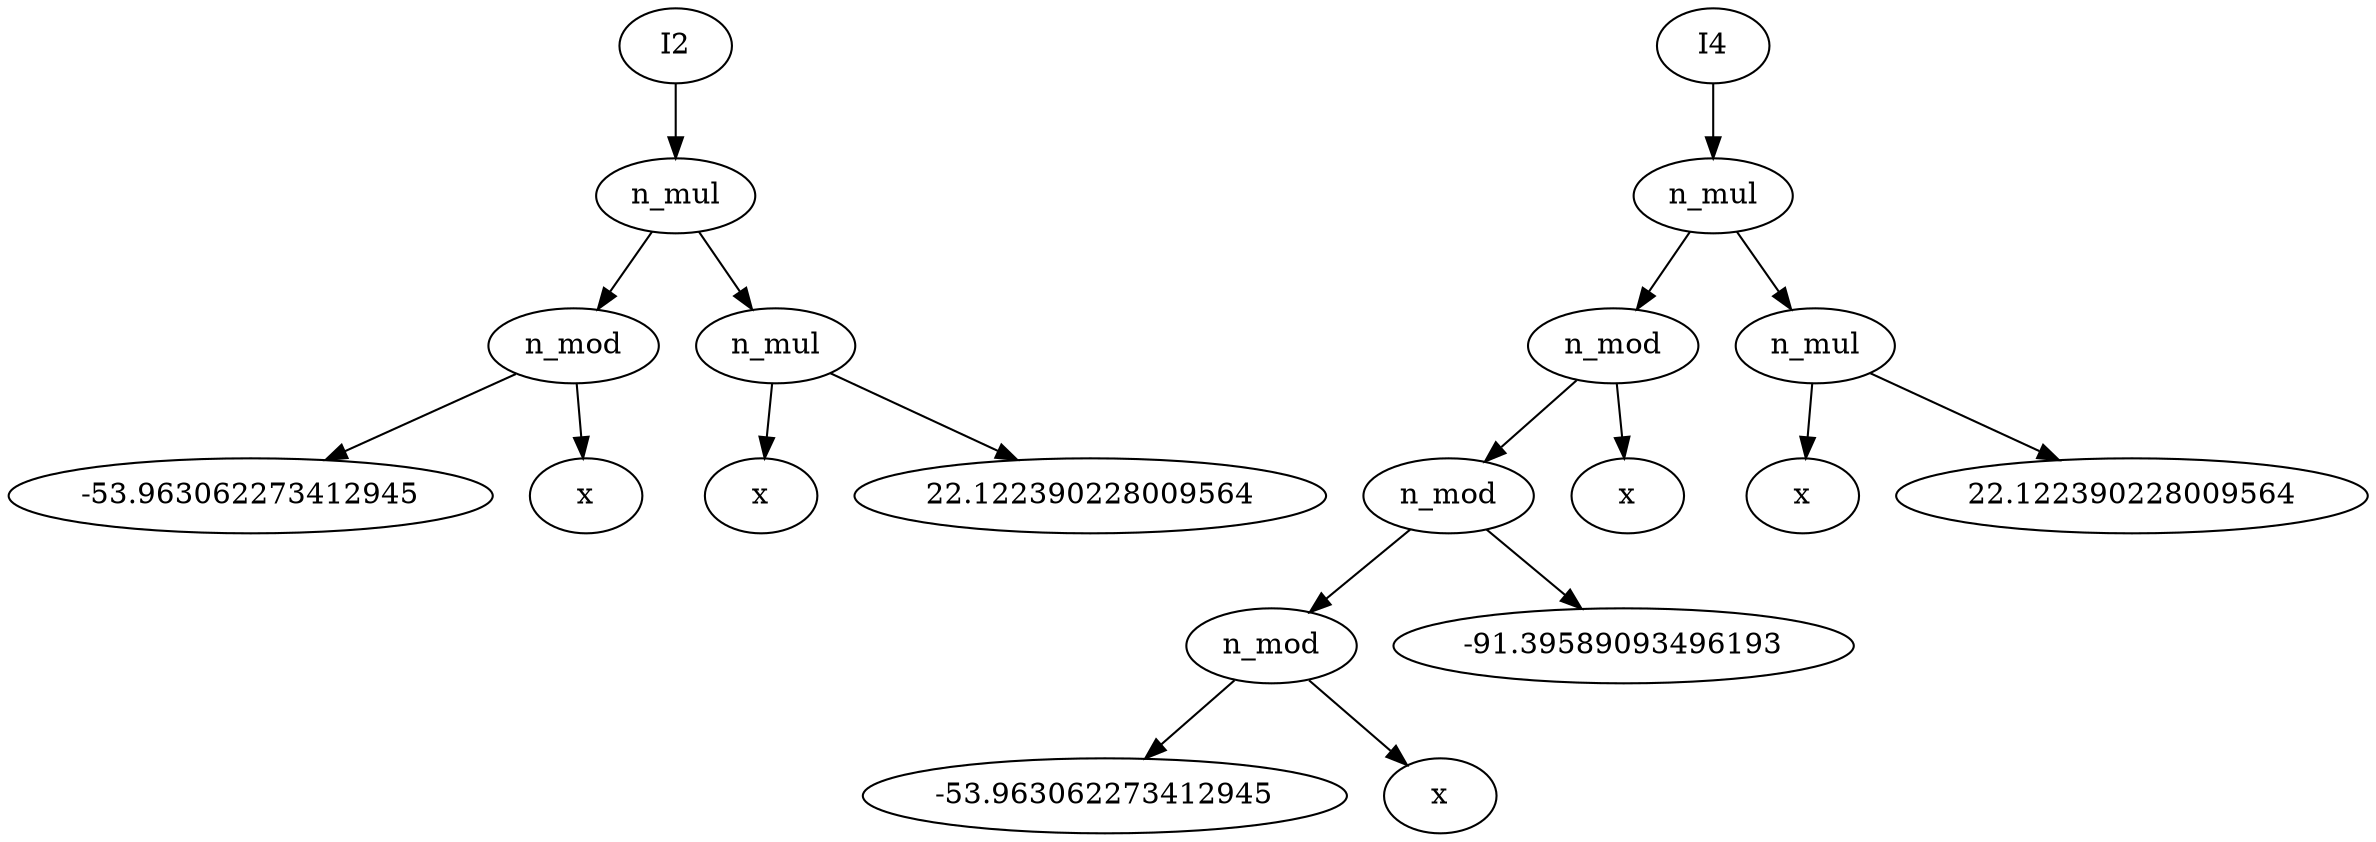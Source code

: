  digraph G20 {N37 [label="I2"];
N37 -> N38;
N38 [label="n_mul"];
N38 -> N39;
N39 [label="n_mod"];
N39 -> N40;
N40 [label="-53.963062273412945"];
N39 -> N41;
N41 [label="x"];
N38 -> N42;
N42 [label="n_mul"];
N42 -> N43;
N43 [label="x"];
N42 -> N44;
N44 [label="22.122390228009564"];
N49 [label="I4"];
N49 -> N187;
N187 [label="n_mul"];
N187 -> N194;
N194 [label="n_mod"];
N194 -> N223;
N223 [label="n_mod"];
N223 -> N226;
N226 [label="n_mod"];
N226 -> N229;
N229 [label="-53.963062273412945"];
N226 -> N230;
N230 [label="x"];
N223 -> N231;
N231 [label="-91.39589093496193"];
N194 -> N198;
N198 [label="x"];
N187 -> N199;
N199 [label="n_mul"];
N199 -> N202;
N202 [label="x"];
N199 -> N203;
N203 [label="22.122390228009564"];
}